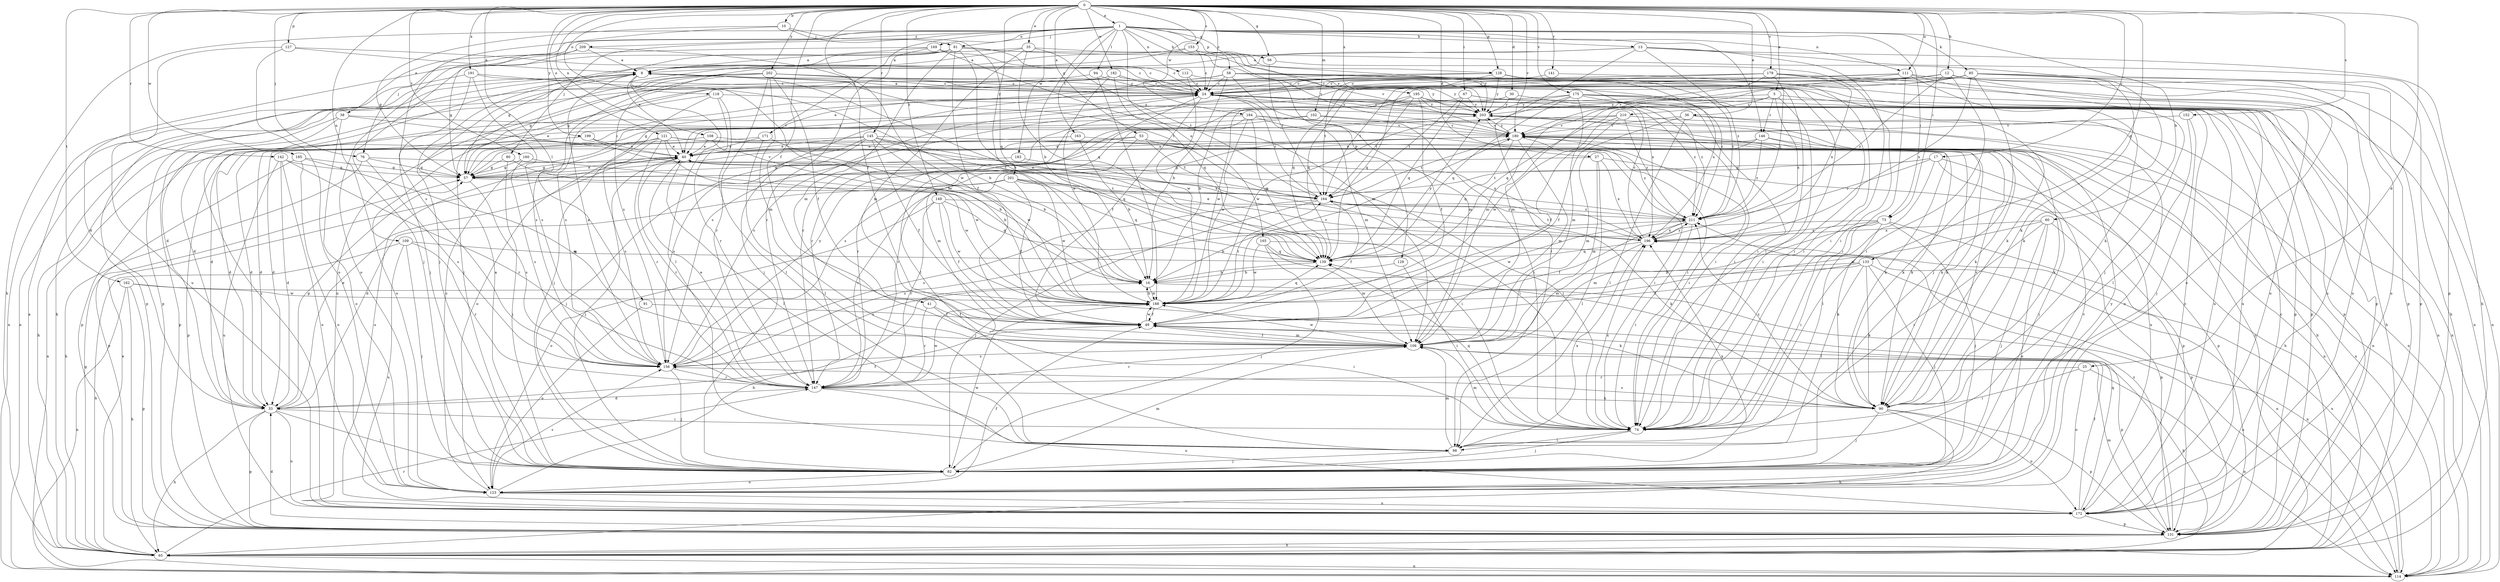 strict digraph  {
0;
1;
5;
8;
10;
12;
13;
16;
17;
24;
25;
27;
30;
33;
35;
36;
38;
40;
41;
49;
53;
56;
57;
58;
60;
65;
67;
73;
74;
76;
80;
81;
82;
85;
90;
91;
94;
98;
102;
106;
108;
109;
111;
112;
114;
118;
121;
123;
127;
128;
129;
131;
133;
139;
141;
142;
145;
146;
147;
149;
152;
153;
156;
160;
162;
163;
164;
165;
169;
171;
172;
175;
179;
180;
182;
183;
184;
185;
188;
191;
195;
196;
199;
201;
202;
203;
209;
210;
211;
0 -> 1  [label=a];
0 -> 5  [label=a];
0 -> 10  [label=b];
0 -> 12  [label=b];
0 -> 17  [label=c];
0 -> 24  [label=c];
0 -> 25  [label=d];
0 -> 27  [label=d];
0 -> 30  [label=d];
0 -> 35  [label=e];
0 -> 36  [label=e];
0 -> 41  [label=f];
0 -> 49  [label=f];
0 -> 53  [label=g];
0 -> 56  [label=g];
0 -> 67  [label=i];
0 -> 73  [label=i];
0 -> 76  [label=j];
0 -> 91  [label=l];
0 -> 102  [label=m];
0 -> 108  [label=n];
0 -> 109  [label=n];
0 -> 111  [label=n];
0 -> 118  [label=o];
0 -> 121  [label=o];
0 -> 127  [label=p];
0 -> 128  [label=p];
0 -> 133  [label=q];
0 -> 141  [label=r];
0 -> 142  [label=r];
0 -> 145  [label=r];
0 -> 149  [label=s];
0 -> 152  [label=s];
0 -> 153  [label=s];
0 -> 160  [label=t];
0 -> 162  [label=t];
0 -> 175  [label=v];
0 -> 179  [label=v];
0 -> 180  [label=v];
0 -> 182  [label=w];
0 -> 183  [label=w];
0 -> 184  [label=w];
0 -> 185  [label=w];
0 -> 191  [label=x];
0 -> 195  [label=x];
0 -> 199  [label=y];
0 -> 201  [label=y];
0 -> 202  [label=y];
1 -> 13  [label=b];
1 -> 16  [label=b];
1 -> 38  [label=e];
1 -> 56  [label=g];
1 -> 58  [label=h];
1 -> 60  [label=h];
1 -> 65  [label=h];
1 -> 73  [label=i];
1 -> 76  [label=j];
1 -> 80  [label=j];
1 -> 81  [label=j];
1 -> 85  [label=k];
1 -> 94  [label=l];
1 -> 111  [label=n];
1 -> 112  [label=n];
1 -> 128  [label=p];
1 -> 129  [label=p];
1 -> 146  [label=r];
1 -> 163  [label=t];
1 -> 165  [label=u];
1 -> 169  [label=u];
1 -> 171  [label=u];
1 -> 209  [label=z];
5 -> 74  [label=i];
5 -> 131  [label=p];
5 -> 139  [label=q];
5 -> 146  [label=r];
5 -> 196  [label=x];
5 -> 203  [label=y];
5 -> 210  [label=z];
8 -> 24  [label=c];
8 -> 98  [label=l];
8 -> 114  [label=n];
8 -> 131  [label=p];
8 -> 164  [label=t];
8 -> 172  [label=u];
8 -> 188  [label=w];
8 -> 211  [label=z];
10 -> 57  [label=g];
10 -> 81  [label=j];
10 -> 139  [label=q];
10 -> 156  [label=s];
12 -> 24  [label=c];
12 -> 74  [label=i];
12 -> 114  [label=n];
12 -> 123  [label=o];
12 -> 139  [label=q];
12 -> 156  [label=s];
12 -> 172  [label=u];
12 -> 211  [label=z];
13 -> 8  [label=a];
13 -> 65  [label=h];
13 -> 74  [label=i];
13 -> 98  [label=l];
13 -> 131  [label=p];
13 -> 156  [label=s];
13 -> 211  [label=z];
16 -> 114  [label=n];
16 -> 188  [label=w];
17 -> 57  [label=g];
17 -> 82  [label=j];
17 -> 98  [label=l];
17 -> 131  [label=p];
17 -> 164  [label=t];
17 -> 211  [label=z];
24 -> 8  [label=a];
24 -> 40  [label=e];
24 -> 49  [label=f];
24 -> 98  [label=l];
24 -> 106  [label=m];
24 -> 114  [label=n];
24 -> 203  [label=y];
25 -> 74  [label=i];
25 -> 114  [label=n];
25 -> 123  [label=o];
25 -> 147  [label=r];
27 -> 57  [label=g];
27 -> 98  [label=l];
27 -> 106  [label=m];
27 -> 131  [label=p];
27 -> 196  [label=x];
30 -> 74  [label=i];
30 -> 147  [label=r];
30 -> 203  [label=y];
33 -> 40  [label=e];
33 -> 49  [label=f];
33 -> 57  [label=g];
33 -> 65  [label=h];
33 -> 74  [label=i];
33 -> 82  [label=j];
33 -> 131  [label=p];
33 -> 172  [label=u];
35 -> 8  [label=a];
35 -> 82  [label=j];
35 -> 106  [label=m];
35 -> 139  [label=q];
35 -> 164  [label=t];
35 -> 203  [label=y];
36 -> 49  [label=f];
36 -> 98  [label=l];
36 -> 114  [label=n];
36 -> 123  [label=o];
36 -> 180  [label=v];
38 -> 40  [label=e];
38 -> 65  [label=h];
38 -> 123  [label=o];
38 -> 131  [label=p];
38 -> 180  [label=v];
40 -> 57  [label=g];
40 -> 82  [label=j];
40 -> 98  [label=l];
40 -> 147  [label=r];
41 -> 49  [label=f];
41 -> 74  [label=i];
41 -> 147  [label=r];
49 -> 106  [label=m];
49 -> 131  [label=p];
49 -> 188  [label=w];
53 -> 33  [label=d];
53 -> 40  [label=e];
53 -> 74  [label=i];
53 -> 90  [label=k];
53 -> 106  [label=m];
53 -> 164  [label=t];
56 -> 74  [label=i];
56 -> 164  [label=t];
57 -> 24  [label=c];
57 -> 40  [label=e];
57 -> 156  [label=s];
57 -> 164  [label=t];
57 -> 180  [label=v];
58 -> 16  [label=b];
58 -> 24  [label=c];
58 -> 33  [label=d];
58 -> 74  [label=i];
58 -> 82  [label=j];
58 -> 106  [label=m];
58 -> 131  [label=p];
58 -> 196  [label=x];
60 -> 74  [label=i];
60 -> 82  [label=j];
60 -> 123  [label=o];
60 -> 131  [label=p];
60 -> 188  [label=w];
60 -> 196  [label=x];
65 -> 8  [label=a];
65 -> 40  [label=e];
65 -> 57  [label=g];
65 -> 114  [label=n];
65 -> 147  [label=r];
65 -> 203  [label=y];
67 -> 57  [label=g];
67 -> 74  [label=i];
67 -> 139  [label=q];
67 -> 164  [label=t];
67 -> 172  [label=u];
67 -> 203  [label=y];
73 -> 16  [label=b];
73 -> 74  [label=i];
73 -> 82  [label=j];
73 -> 90  [label=k];
73 -> 106  [label=m];
73 -> 131  [label=p];
73 -> 196  [label=x];
74 -> 82  [label=j];
74 -> 98  [label=l];
74 -> 106  [label=m];
74 -> 139  [label=q];
74 -> 196  [label=x];
76 -> 57  [label=g];
76 -> 65  [label=h];
76 -> 74  [label=i];
76 -> 156  [label=s];
80 -> 57  [label=g];
80 -> 82  [label=j];
80 -> 188  [label=w];
81 -> 8  [label=a];
81 -> 16  [label=b];
81 -> 24  [label=c];
81 -> 49  [label=f];
81 -> 57  [label=g];
81 -> 82  [label=j];
81 -> 90  [label=k];
81 -> 106  [label=m];
81 -> 180  [label=v];
82 -> 8  [label=a];
82 -> 106  [label=m];
82 -> 123  [label=o];
82 -> 188  [label=w];
82 -> 196  [label=x];
85 -> 24  [label=c];
85 -> 65  [label=h];
85 -> 82  [label=j];
85 -> 90  [label=k];
85 -> 106  [label=m];
85 -> 131  [label=p];
85 -> 139  [label=q];
85 -> 147  [label=r];
85 -> 172  [label=u];
85 -> 196  [label=x];
90 -> 65  [label=h];
90 -> 82  [label=j];
90 -> 131  [label=p];
90 -> 156  [label=s];
90 -> 172  [label=u];
90 -> 180  [label=v];
90 -> 211  [label=z];
91 -> 49  [label=f];
91 -> 123  [label=o];
94 -> 24  [label=c];
94 -> 65  [label=h];
94 -> 188  [label=w];
98 -> 82  [label=j];
98 -> 106  [label=m];
98 -> 196  [label=x];
102 -> 74  [label=i];
102 -> 123  [label=o];
102 -> 131  [label=p];
102 -> 180  [label=v];
106 -> 49  [label=f];
106 -> 65  [label=h];
106 -> 147  [label=r];
106 -> 156  [label=s];
106 -> 188  [label=w];
108 -> 16  [label=b];
108 -> 40  [label=e];
108 -> 90  [label=k];
108 -> 114  [label=n];
109 -> 65  [label=h];
109 -> 82  [label=j];
109 -> 139  [label=q];
109 -> 147  [label=r];
109 -> 172  [label=u];
111 -> 24  [label=c];
111 -> 74  [label=i];
111 -> 82  [label=j];
111 -> 90  [label=k];
111 -> 106  [label=m];
111 -> 131  [label=p];
111 -> 164  [label=t];
112 -> 24  [label=c];
112 -> 188  [label=w];
112 -> 203  [label=y];
114 -> 196  [label=x];
118 -> 82  [label=j];
118 -> 98  [label=l];
118 -> 123  [label=o];
118 -> 147  [label=r];
118 -> 203  [label=y];
121 -> 33  [label=d];
121 -> 40  [label=e];
121 -> 90  [label=k];
121 -> 147  [label=r];
121 -> 156  [label=s];
121 -> 172  [label=u];
121 -> 188  [label=w];
121 -> 196  [label=x];
123 -> 16  [label=b];
123 -> 24  [label=c];
123 -> 49  [label=f];
123 -> 156  [label=s];
123 -> 172  [label=u];
123 -> 180  [label=v];
123 -> 203  [label=y];
127 -> 8  [label=a];
127 -> 24  [label=c];
127 -> 123  [label=o];
127 -> 172  [label=u];
128 -> 24  [label=c];
128 -> 40  [label=e];
128 -> 164  [label=t];
128 -> 172  [label=u];
128 -> 196  [label=x];
128 -> 203  [label=y];
128 -> 211  [label=z];
129 -> 16  [label=b];
129 -> 74  [label=i];
131 -> 24  [label=c];
131 -> 33  [label=d];
131 -> 65  [label=h];
131 -> 106  [label=m];
131 -> 211  [label=z];
133 -> 16  [label=b];
133 -> 49  [label=f];
133 -> 82  [label=j];
133 -> 90  [label=k];
133 -> 98  [label=l];
133 -> 114  [label=n];
133 -> 156  [label=s];
139 -> 8  [label=a];
139 -> 16  [label=b];
139 -> 203  [label=y];
141 -> 24  [label=c];
141 -> 74  [label=i];
142 -> 33  [label=d];
142 -> 57  [label=g];
142 -> 123  [label=o];
142 -> 147  [label=r];
142 -> 172  [label=u];
145 -> 16  [label=b];
145 -> 33  [label=d];
145 -> 40  [label=e];
145 -> 49  [label=f];
145 -> 82  [label=j];
145 -> 90  [label=k];
145 -> 156  [label=s];
145 -> 164  [label=t];
145 -> 196  [label=x];
146 -> 40  [label=e];
146 -> 90  [label=k];
146 -> 106  [label=m];
146 -> 114  [label=n];
146 -> 211  [label=z];
147 -> 33  [label=d];
147 -> 40  [label=e];
147 -> 90  [label=k];
147 -> 172  [label=u];
147 -> 188  [label=w];
149 -> 49  [label=f];
149 -> 123  [label=o];
149 -> 139  [label=q];
149 -> 147  [label=r];
149 -> 188  [label=w];
149 -> 211  [label=z];
152 -> 82  [label=j];
152 -> 98  [label=l];
152 -> 180  [label=v];
153 -> 8  [label=a];
153 -> 24  [label=c];
153 -> 40  [label=e];
153 -> 180  [label=v];
153 -> 203  [label=y];
156 -> 8  [label=a];
156 -> 24  [label=c];
156 -> 82  [label=j];
156 -> 147  [label=r];
156 -> 203  [label=y];
156 -> 211  [label=z];
160 -> 16  [label=b];
160 -> 57  [label=g];
160 -> 156  [label=s];
162 -> 65  [label=h];
162 -> 90  [label=k];
162 -> 114  [label=n];
162 -> 131  [label=p];
162 -> 188  [label=w];
163 -> 16  [label=b];
163 -> 40  [label=e];
163 -> 90  [label=k];
164 -> 24  [label=c];
164 -> 49  [label=f];
164 -> 82  [label=j];
164 -> 90  [label=k];
164 -> 156  [label=s];
164 -> 211  [label=z];
165 -> 82  [label=j];
165 -> 106  [label=m];
165 -> 114  [label=n];
165 -> 139  [label=q];
165 -> 188  [label=w];
169 -> 8  [label=a];
169 -> 24  [label=c];
169 -> 33  [label=d];
169 -> 106  [label=m];
169 -> 147  [label=r];
171 -> 33  [label=d];
171 -> 40  [label=e];
171 -> 98  [label=l];
171 -> 188  [label=w];
172 -> 24  [label=c];
172 -> 49  [label=f];
172 -> 131  [label=p];
172 -> 139  [label=q];
175 -> 33  [label=d];
175 -> 65  [label=h];
175 -> 106  [label=m];
175 -> 114  [label=n];
175 -> 131  [label=p];
175 -> 139  [label=q];
175 -> 188  [label=w];
175 -> 203  [label=y];
175 -> 211  [label=z];
179 -> 24  [label=c];
179 -> 57  [label=g];
179 -> 114  [label=n];
179 -> 139  [label=q];
179 -> 172  [label=u];
179 -> 180  [label=v];
179 -> 196  [label=x];
179 -> 211  [label=z];
180 -> 40  [label=e];
180 -> 65  [label=h];
180 -> 74  [label=i];
180 -> 106  [label=m];
180 -> 114  [label=n];
180 -> 139  [label=q];
180 -> 147  [label=r];
180 -> 164  [label=t];
180 -> 172  [label=u];
180 -> 203  [label=y];
180 -> 211  [label=z];
182 -> 24  [label=c];
182 -> 74  [label=i];
182 -> 90  [label=k];
182 -> 139  [label=q];
182 -> 156  [label=s];
182 -> 172  [label=u];
182 -> 188  [label=w];
183 -> 57  [label=g];
183 -> 74  [label=i];
184 -> 33  [label=d];
184 -> 74  [label=i];
184 -> 114  [label=n];
184 -> 139  [label=q];
184 -> 147  [label=r];
184 -> 180  [label=v];
184 -> 188  [label=w];
185 -> 57  [label=g];
185 -> 106  [label=m];
185 -> 123  [label=o];
185 -> 131  [label=p];
188 -> 16  [label=b];
188 -> 49  [label=f];
188 -> 139  [label=q];
188 -> 164  [label=t];
188 -> 180  [label=v];
191 -> 16  [label=b];
191 -> 24  [label=c];
191 -> 82  [label=j];
191 -> 131  [label=p];
191 -> 156  [label=s];
195 -> 16  [label=b];
195 -> 49  [label=f];
195 -> 131  [label=p];
195 -> 164  [label=t];
195 -> 172  [label=u];
195 -> 188  [label=w];
195 -> 203  [label=y];
195 -> 211  [label=z];
196 -> 24  [label=c];
196 -> 40  [label=e];
196 -> 106  [label=m];
196 -> 139  [label=q];
196 -> 164  [label=t];
196 -> 211  [label=z];
199 -> 40  [label=e];
199 -> 131  [label=p];
199 -> 139  [label=q];
201 -> 33  [label=d];
201 -> 49  [label=f];
201 -> 74  [label=i];
201 -> 139  [label=q];
201 -> 147  [label=r];
201 -> 164  [label=t];
201 -> 188  [label=w];
202 -> 24  [label=c];
202 -> 49  [label=f];
202 -> 57  [label=g];
202 -> 74  [label=i];
202 -> 82  [label=j];
202 -> 106  [label=m];
202 -> 114  [label=n];
202 -> 147  [label=r];
202 -> 156  [label=s];
202 -> 203  [label=y];
203 -> 24  [label=c];
203 -> 90  [label=k];
203 -> 180  [label=v];
209 -> 8  [label=a];
209 -> 57  [label=g];
209 -> 123  [label=o];
209 -> 188  [label=w];
210 -> 49  [label=f];
210 -> 65  [label=h];
210 -> 156  [label=s];
210 -> 180  [label=v];
210 -> 188  [label=w];
210 -> 211  [label=z];
211 -> 40  [label=e];
211 -> 49  [label=f];
211 -> 74  [label=i];
211 -> 188  [label=w];
211 -> 196  [label=x];
}

